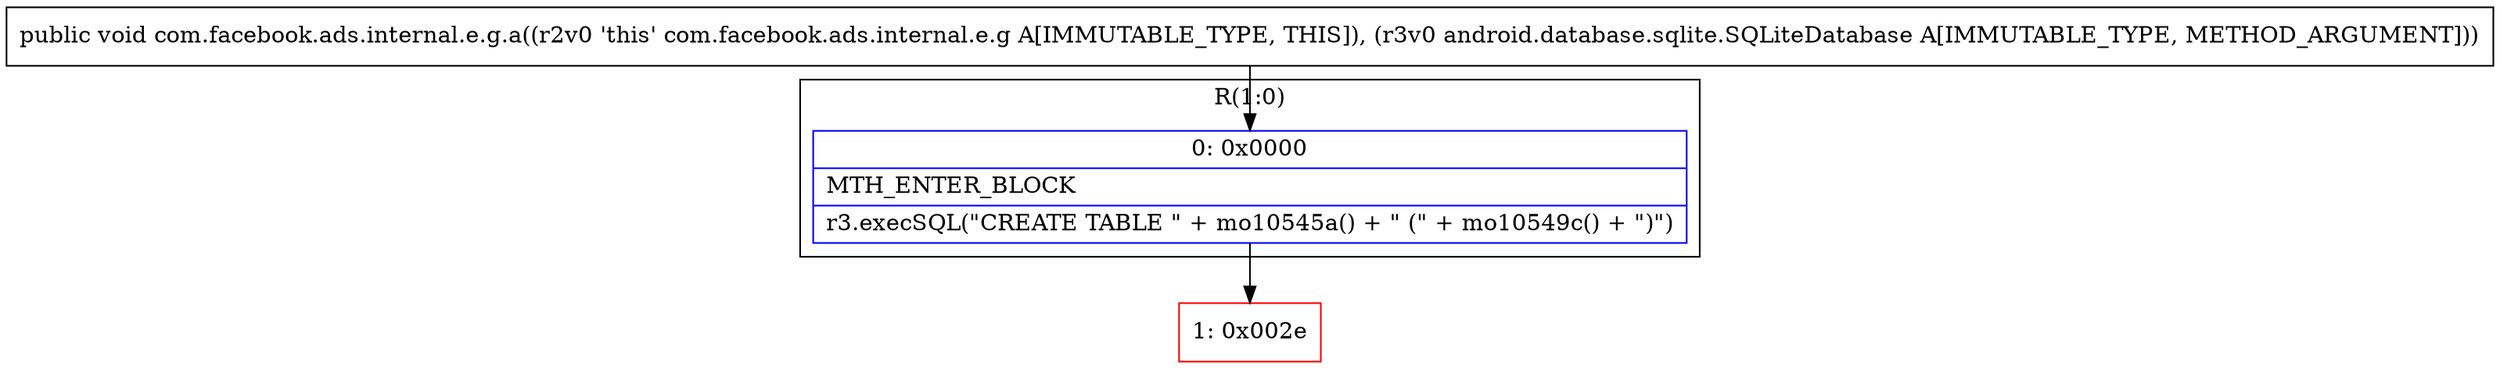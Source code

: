 digraph "CFG forcom.facebook.ads.internal.e.g.a(Landroid\/database\/sqlite\/SQLiteDatabase;)V" {
subgraph cluster_Region_1830673133 {
label = "R(1:0)";
node [shape=record,color=blue];
Node_0 [shape=record,label="{0\:\ 0x0000|MTH_ENTER_BLOCK\l|r3.execSQL(\"CREATE TABLE \" + mo10545a() + \" (\" + mo10549c() + \")\")\l}"];
}
Node_1 [shape=record,color=red,label="{1\:\ 0x002e}"];
MethodNode[shape=record,label="{public void com.facebook.ads.internal.e.g.a((r2v0 'this' com.facebook.ads.internal.e.g A[IMMUTABLE_TYPE, THIS]), (r3v0 android.database.sqlite.SQLiteDatabase A[IMMUTABLE_TYPE, METHOD_ARGUMENT])) }"];
MethodNode -> Node_0;
Node_0 -> Node_1;
}

